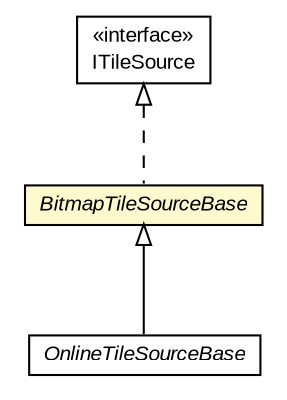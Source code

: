 #!/usr/local/bin/dot
#
# Class diagram 
# Generated by UMLGraph version R5_6-24-gf6e263 (http://www.umlgraph.org/)
#

digraph G {
	edge [fontname="arial",fontsize=10,labelfontname="arial",labelfontsize=10];
	node [fontname="arial",fontsize=10,shape=plaintext];
	nodesep=0.25;
	ranksep=0.5;
	// org.osmdroid.tileprovider.tilesource.BitmapTileSourceBase
	c6816 [label=<<table title="org.osmdroid.tileprovider.tilesource.BitmapTileSourceBase" border="0" cellborder="1" cellspacing="0" cellpadding="2" port="p" bgcolor="lemonChiffon" href="./BitmapTileSourceBase.html">
		<tr><td><table border="0" cellspacing="0" cellpadding="1">
<tr><td align="center" balign="center"><font face="arial italic"> BitmapTileSourceBase </font></td></tr>
		</table></td></tr>
		</table>>, URL="./BitmapTileSourceBase.html", fontname="arial", fontcolor="black", fontsize=10.0];
	// org.osmdroid.tileprovider.tilesource.ITileSource
	c6822 [label=<<table title="org.osmdroid.tileprovider.tilesource.ITileSource" border="0" cellborder="1" cellspacing="0" cellpadding="2" port="p" href="./ITileSource.html">
		<tr><td><table border="0" cellspacing="0" cellpadding="1">
<tr><td align="center" balign="center"> &#171;interface&#187; </td></tr>
<tr><td align="center" balign="center"> ITileSource </td></tr>
		</table></td></tr>
		</table>>, URL="./ITileSource.html", fontname="arial", fontcolor="black", fontsize=10.0];
	// org.osmdroid.tileprovider.tilesource.OnlineTileSourceBase
	c6825 [label=<<table title="org.osmdroid.tileprovider.tilesource.OnlineTileSourceBase" border="0" cellborder="1" cellspacing="0" cellpadding="2" port="p" href="./OnlineTileSourceBase.html">
		<tr><td><table border="0" cellspacing="0" cellpadding="1">
<tr><td align="center" balign="center"><font face="arial italic"> OnlineTileSourceBase </font></td></tr>
		</table></td></tr>
		</table>>, URL="./OnlineTileSourceBase.html", fontname="arial", fontcolor="black", fontsize=10.0];
	//org.osmdroid.tileprovider.tilesource.BitmapTileSourceBase implements org.osmdroid.tileprovider.tilesource.ITileSource
	c6822:p -> c6816:p [dir=back,arrowtail=empty,style=dashed];
	//org.osmdroid.tileprovider.tilesource.OnlineTileSourceBase extends org.osmdroid.tileprovider.tilesource.BitmapTileSourceBase
	c6816:p -> c6825:p [dir=back,arrowtail=empty];
}

